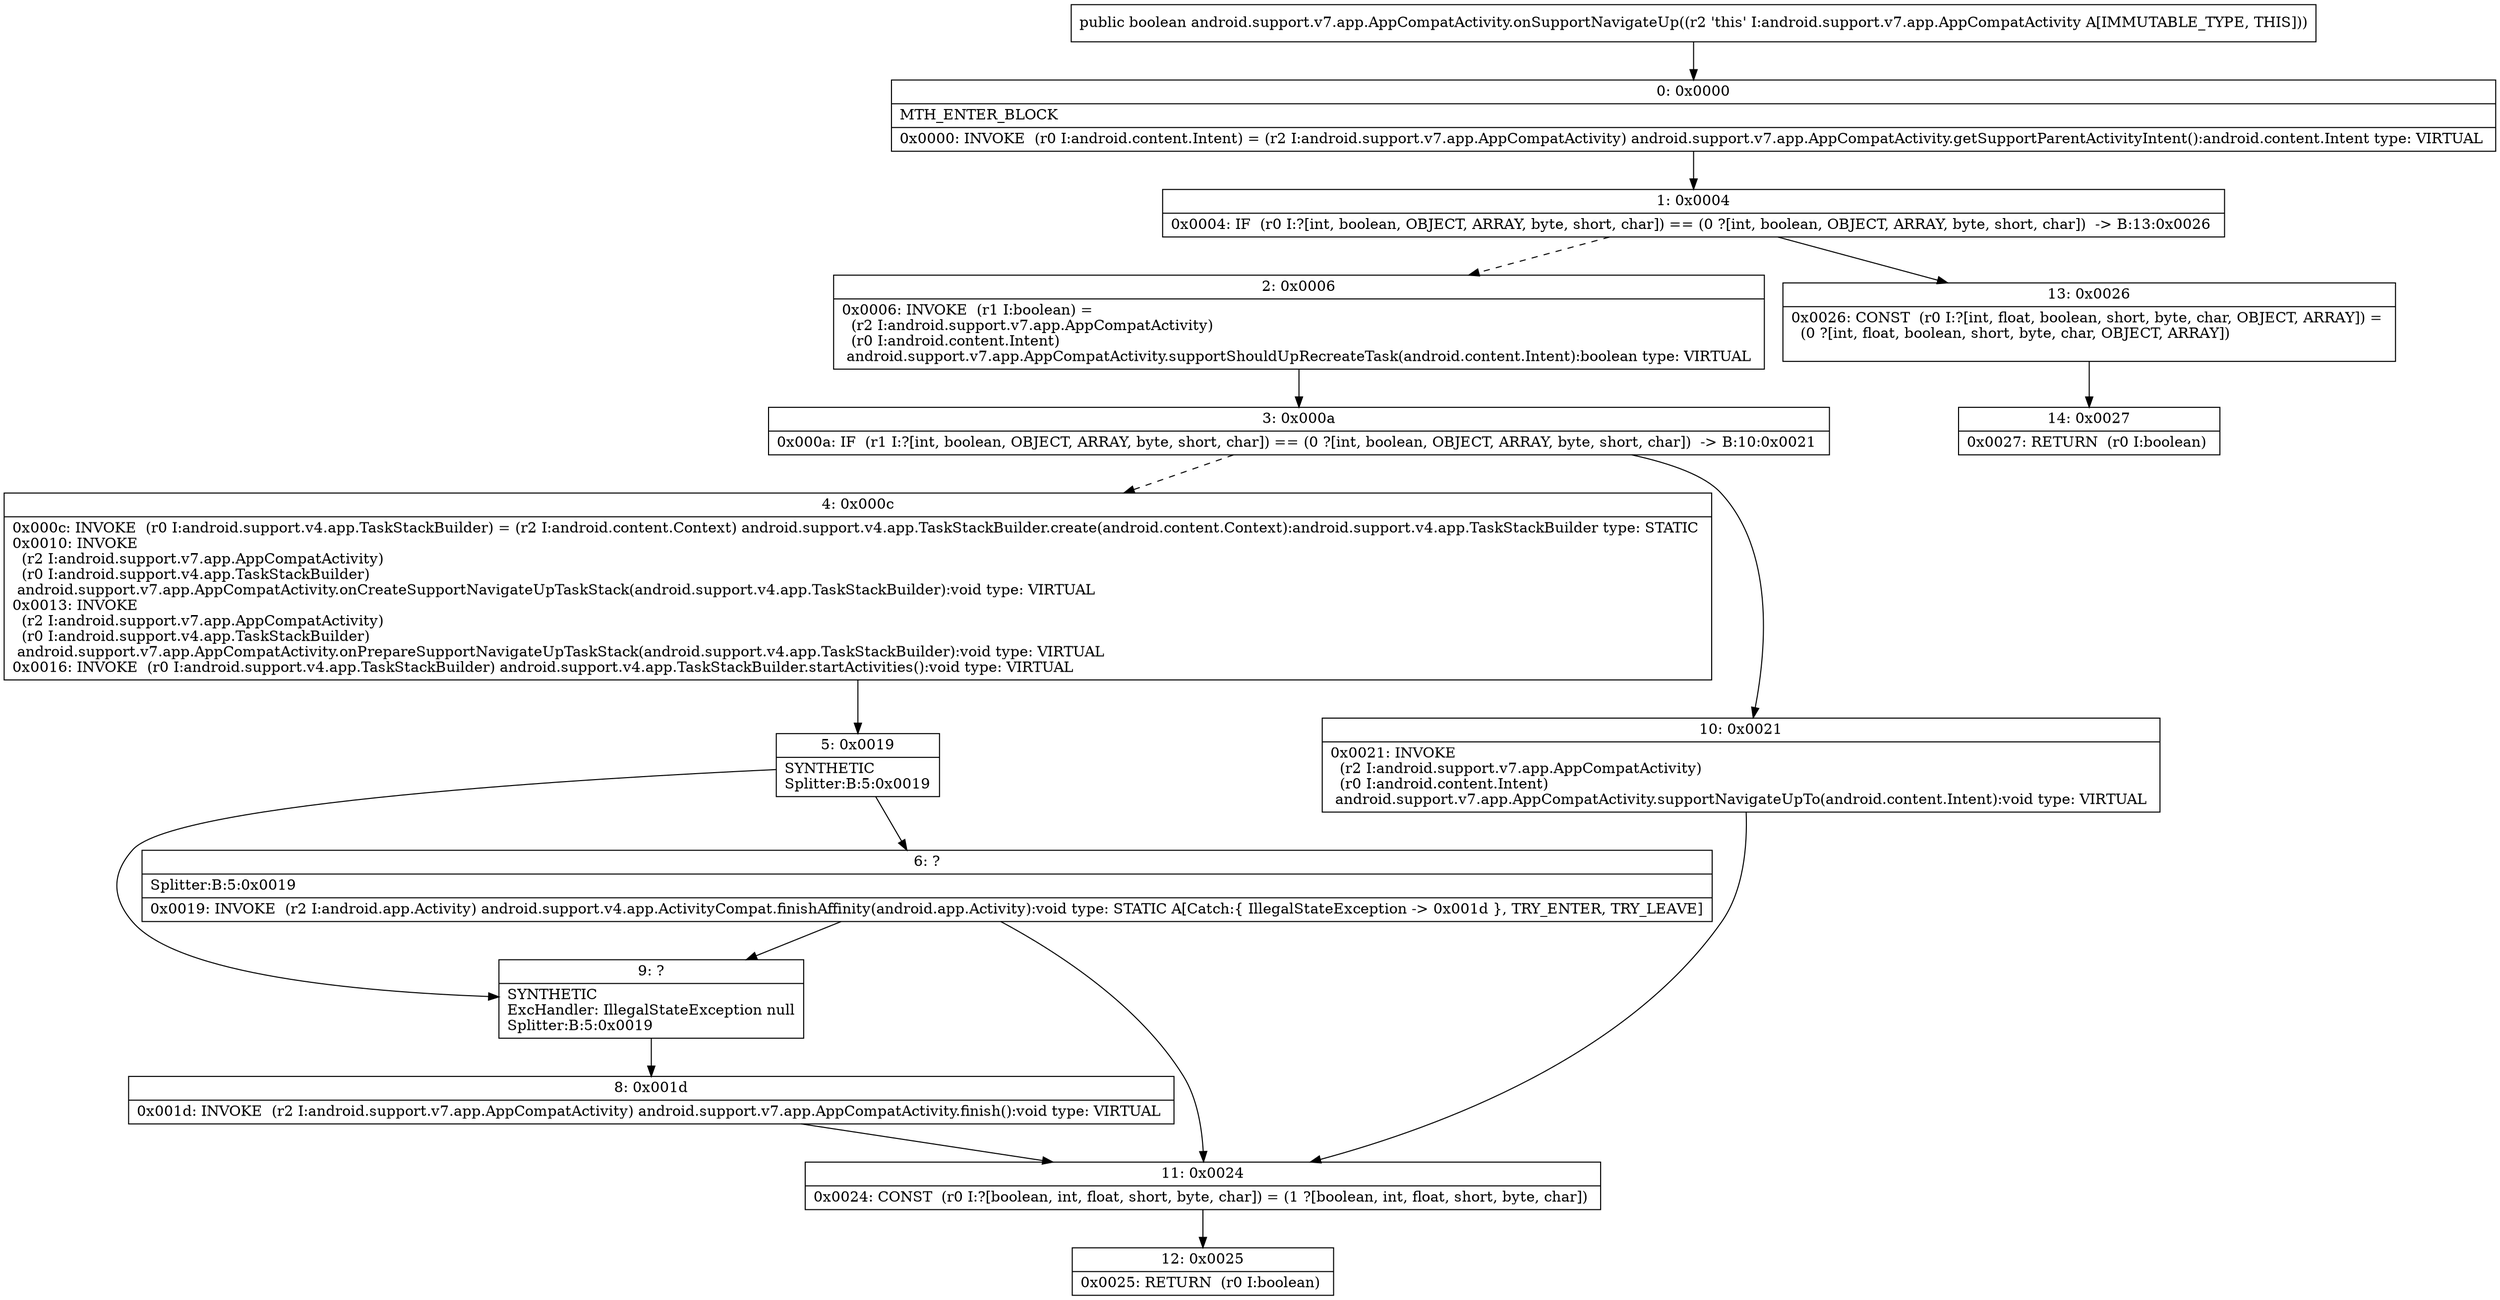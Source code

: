 digraph "CFG forandroid.support.v7.app.AppCompatActivity.onSupportNavigateUp()Z" {
Node_0 [shape=record,label="{0\:\ 0x0000|MTH_ENTER_BLOCK\l|0x0000: INVOKE  (r0 I:android.content.Intent) = (r2 I:android.support.v7.app.AppCompatActivity) android.support.v7.app.AppCompatActivity.getSupportParentActivityIntent():android.content.Intent type: VIRTUAL \l}"];
Node_1 [shape=record,label="{1\:\ 0x0004|0x0004: IF  (r0 I:?[int, boolean, OBJECT, ARRAY, byte, short, char]) == (0 ?[int, boolean, OBJECT, ARRAY, byte, short, char])  \-\> B:13:0x0026 \l}"];
Node_2 [shape=record,label="{2\:\ 0x0006|0x0006: INVOKE  (r1 I:boolean) = \l  (r2 I:android.support.v7.app.AppCompatActivity)\l  (r0 I:android.content.Intent)\l android.support.v7.app.AppCompatActivity.supportShouldUpRecreateTask(android.content.Intent):boolean type: VIRTUAL \l}"];
Node_3 [shape=record,label="{3\:\ 0x000a|0x000a: IF  (r1 I:?[int, boolean, OBJECT, ARRAY, byte, short, char]) == (0 ?[int, boolean, OBJECT, ARRAY, byte, short, char])  \-\> B:10:0x0021 \l}"];
Node_4 [shape=record,label="{4\:\ 0x000c|0x000c: INVOKE  (r0 I:android.support.v4.app.TaskStackBuilder) = (r2 I:android.content.Context) android.support.v4.app.TaskStackBuilder.create(android.content.Context):android.support.v4.app.TaskStackBuilder type: STATIC \l0x0010: INVOKE  \l  (r2 I:android.support.v7.app.AppCompatActivity)\l  (r0 I:android.support.v4.app.TaskStackBuilder)\l android.support.v7.app.AppCompatActivity.onCreateSupportNavigateUpTaskStack(android.support.v4.app.TaskStackBuilder):void type: VIRTUAL \l0x0013: INVOKE  \l  (r2 I:android.support.v7.app.AppCompatActivity)\l  (r0 I:android.support.v4.app.TaskStackBuilder)\l android.support.v7.app.AppCompatActivity.onPrepareSupportNavigateUpTaskStack(android.support.v4.app.TaskStackBuilder):void type: VIRTUAL \l0x0016: INVOKE  (r0 I:android.support.v4.app.TaskStackBuilder) android.support.v4.app.TaskStackBuilder.startActivities():void type: VIRTUAL \l}"];
Node_5 [shape=record,label="{5\:\ 0x0019|SYNTHETIC\lSplitter:B:5:0x0019\l}"];
Node_6 [shape=record,label="{6\:\ ?|Splitter:B:5:0x0019\l|0x0019: INVOKE  (r2 I:android.app.Activity) android.support.v4.app.ActivityCompat.finishAffinity(android.app.Activity):void type: STATIC A[Catch:\{ IllegalStateException \-\> 0x001d \}, TRY_ENTER, TRY_LEAVE]\l}"];
Node_8 [shape=record,label="{8\:\ 0x001d|0x001d: INVOKE  (r2 I:android.support.v7.app.AppCompatActivity) android.support.v7.app.AppCompatActivity.finish():void type: VIRTUAL \l}"];
Node_9 [shape=record,label="{9\:\ ?|SYNTHETIC\lExcHandler: IllegalStateException null\lSplitter:B:5:0x0019\l}"];
Node_10 [shape=record,label="{10\:\ 0x0021|0x0021: INVOKE  \l  (r2 I:android.support.v7.app.AppCompatActivity)\l  (r0 I:android.content.Intent)\l android.support.v7.app.AppCompatActivity.supportNavigateUpTo(android.content.Intent):void type: VIRTUAL \l}"];
Node_11 [shape=record,label="{11\:\ 0x0024|0x0024: CONST  (r0 I:?[boolean, int, float, short, byte, char]) = (1 ?[boolean, int, float, short, byte, char]) \l}"];
Node_12 [shape=record,label="{12\:\ 0x0025|0x0025: RETURN  (r0 I:boolean) \l}"];
Node_13 [shape=record,label="{13\:\ 0x0026|0x0026: CONST  (r0 I:?[int, float, boolean, short, byte, char, OBJECT, ARRAY]) = \l  (0 ?[int, float, boolean, short, byte, char, OBJECT, ARRAY])\l \l}"];
Node_14 [shape=record,label="{14\:\ 0x0027|0x0027: RETURN  (r0 I:boolean) \l}"];
MethodNode[shape=record,label="{public boolean android.support.v7.app.AppCompatActivity.onSupportNavigateUp((r2 'this' I:android.support.v7.app.AppCompatActivity A[IMMUTABLE_TYPE, THIS])) }"];
MethodNode -> Node_0;
Node_0 -> Node_1;
Node_1 -> Node_2[style=dashed];
Node_1 -> Node_13;
Node_2 -> Node_3;
Node_3 -> Node_4[style=dashed];
Node_3 -> Node_10;
Node_4 -> Node_5;
Node_5 -> Node_6;
Node_5 -> Node_9;
Node_6 -> Node_9;
Node_6 -> Node_11;
Node_8 -> Node_11;
Node_9 -> Node_8;
Node_10 -> Node_11;
Node_11 -> Node_12;
Node_13 -> Node_14;
}

